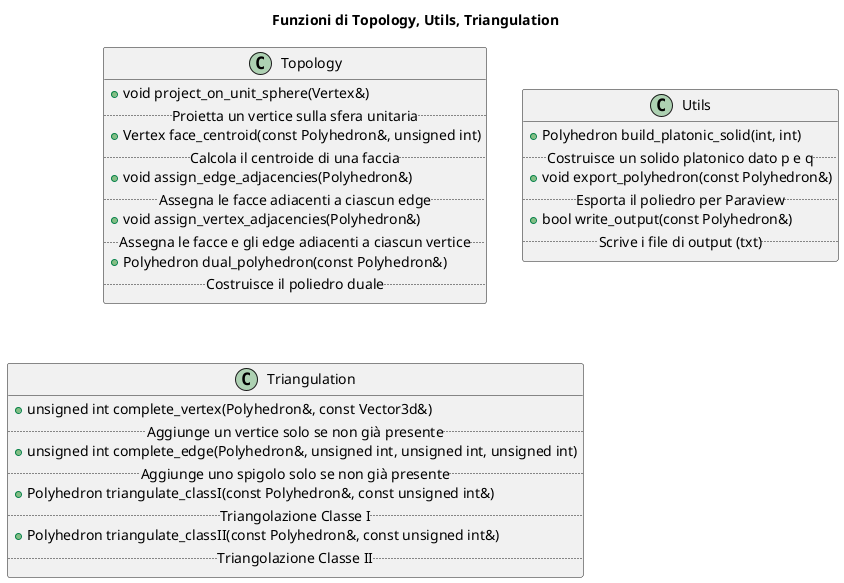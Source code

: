 @startuml
title Funzioni di Topology, Utils, Triangulation

class Topology {
  +void project_on_unit_sphere(Vertex&) 
  .. Proietta un vertice sulla sfera unitaria ..
  +Vertex face_centroid(const Polyhedron&, unsigned int)
  .. Calcola il centroide di una faccia ..
  +void assign_edge_adjacencies(Polyhedron&)
  .. Assegna le facce adiacenti a ciascun edge ..
  +void assign_vertex_adjacencies(Polyhedron&)
  .. Assegna le facce e gli edge adiacenti a ciascun vertice ..
  +Polyhedron dual_polyhedron(const Polyhedron&)
  .. Costruisce il poliedro duale ..
}

class Utils {
  +Polyhedron build_platonic_solid(int, int)
  .. Costruisce un solido platonico dato p e q ..
  +void export_polyhedron(const Polyhedron&)
  .. Esporta il poliedro per Paraview ..
  +bool write_output(const Polyhedron&)
  .. Scrive i file di output (txt) ..
}

class Triangulation {
  +unsigned int complete_vertex(Polyhedron&, const Vector3d&)
  .. Aggiunge un vertice solo se non già presente ..
  +unsigned int complete_edge(Polyhedron&, unsigned int, unsigned int, unsigned int)
  .. Aggiunge uno spigolo solo se non già presente ..
  +Polyhedron triangulate_classI(const Polyhedron&, const unsigned int&)
  .. Triangolazione Classe I ..
  +Polyhedron triangulate_classII(const Polyhedron&, const unsigned int&)
  .. Triangolazione Classe II ..
}

@enduml

